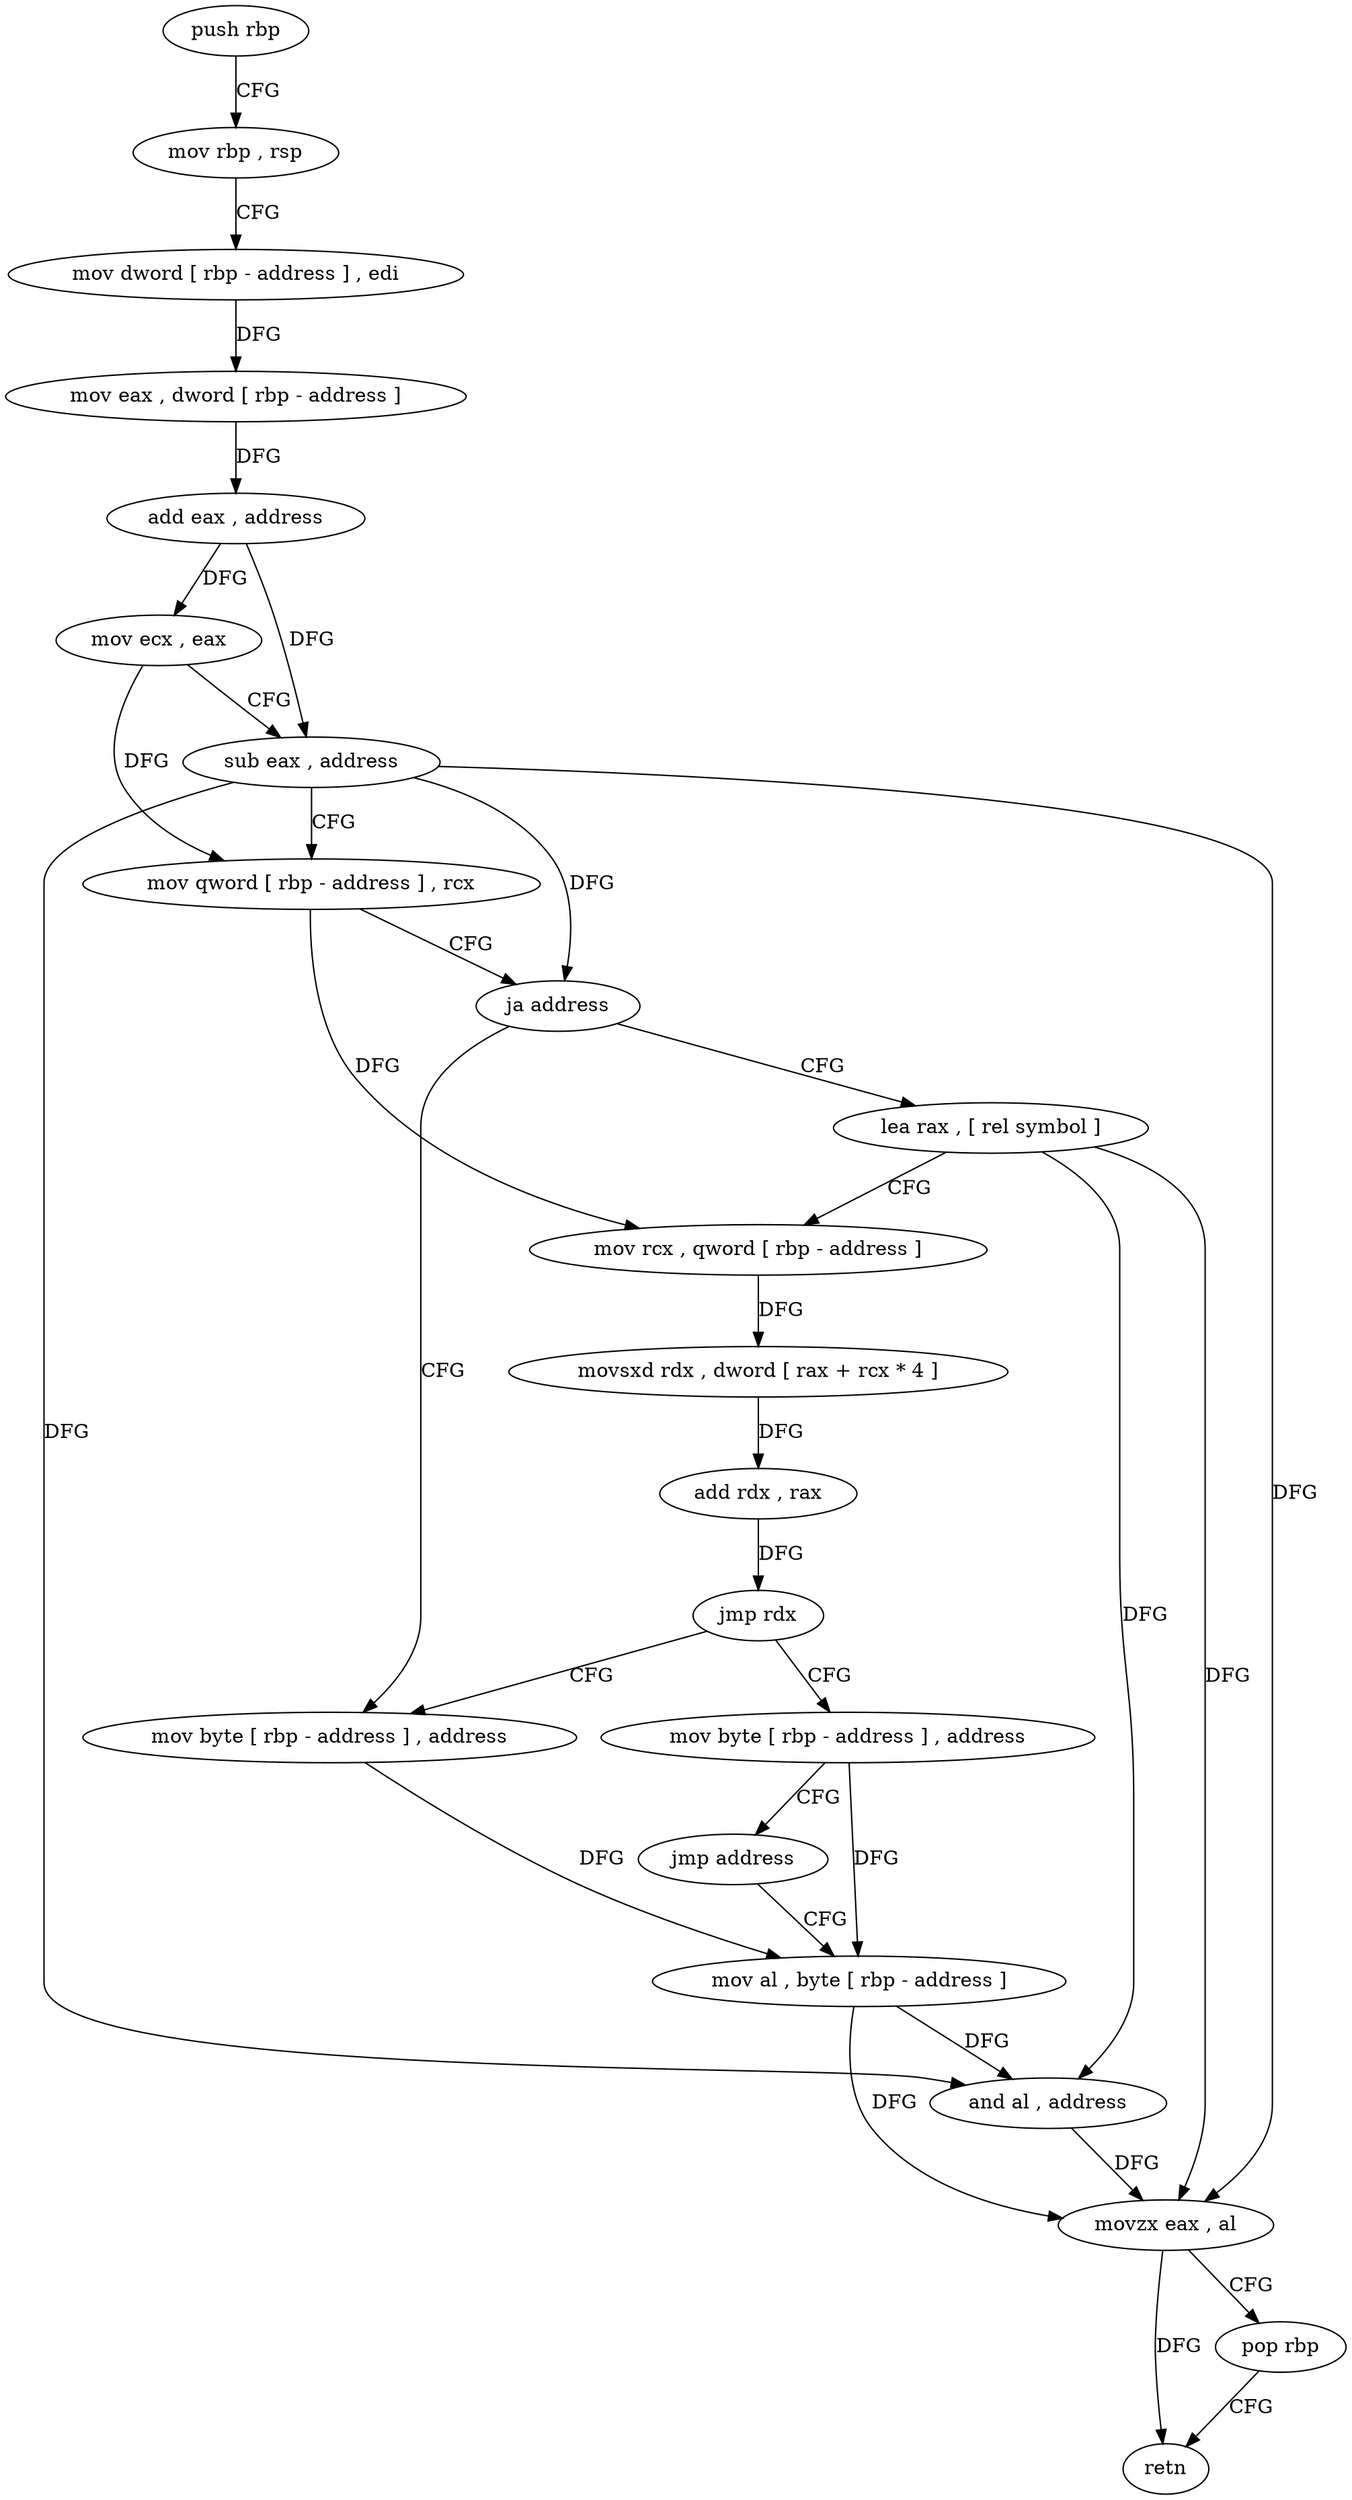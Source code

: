 digraph "func" {
"4402320" [label = "push rbp" ]
"4402321" [label = "mov rbp , rsp" ]
"4402324" [label = "mov dword [ rbp - address ] , edi" ]
"4402327" [label = "mov eax , dword [ rbp - address ]" ]
"4402330" [label = "add eax , address" ]
"4402333" [label = "mov ecx , eax" ]
"4402335" [label = "sub eax , address" ]
"4402338" [label = "mov qword [ rbp - address ] , rcx" ]
"4402342" [label = "ja address" ]
"4402377" [label = "mov byte [ rbp - address ] , address" ]
"4402348" [label = "lea rax , [ rel symbol ]" ]
"4402381" [label = "mov al , byte [ rbp - address ]" ]
"4402355" [label = "mov rcx , qword [ rbp - address ]" ]
"4402359" [label = "movsxd rdx , dword [ rax + rcx * 4 ]" ]
"4402363" [label = "add rdx , rax" ]
"4402366" [label = "jmp rdx" ]
"4402368" [label = "mov byte [ rbp - address ] , address" ]
"4402372" [label = "jmp address" ]
"4402384" [label = "and al , address" ]
"4402386" [label = "movzx eax , al" ]
"4402389" [label = "pop rbp" ]
"4402390" [label = "retn" ]
"4402320" -> "4402321" [ label = "CFG" ]
"4402321" -> "4402324" [ label = "CFG" ]
"4402324" -> "4402327" [ label = "DFG" ]
"4402327" -> "4402330" [ label = "DFG" ]
"4402330" -> "4402333" [ label = "DFG" ]
"4402330" -> "4402335" [ label = "DFG" ]
"4402333" -> "4402335" [ label = "CFG" ]
"4402333" -> "4402338" [ label = "DFG" ]
"4402335" -> "4402338" [ label = "CFG" ]
"4402335" -> "4402384" [ label = "DFG" ]
"4402335" -> "4402386" [ label = "DFG" ]
"4402335" -> "4402342" [ label = "DFG" ]
"4402338" -> "4402342" [ label = "CFG" ]
"4402338" -> "4402355" [ label = "DFG" ]
"4402342" -> "4402377" [ label = "CFG" ]
"4402342" -> "4402348" [ label = "CFG" ]
"4402377" -> "4402381" [ label = "DFG" ]
"4402348" -> "4402355" [ label = "CFG" ]
"4402348" -> "4402384" [ label = "DFG" ]
"4402348" -> "4402386" [ label = "DFG" ]
"4402381" -> "4402384" [ label = "DFG" ]
"4402381" -> "4402386" [ label = "DFG" ]
"4402355" -> "4402359" [ label = "DFG" ]
"4402359" -> "4402363" [ label = "DFG" ]
"4402363" -> "4402366" [ label = "DFG" ]
"4402366" -> "4402368" [ label = "CFG" ]
"4402366" -> "4402377" [ label = "CFG" ]
"4402368" -> "4402372" [ label = "CFG" ]
"4402368" -> "4402381" [ label = "DFG" ]
"4402372" -> "4402381" [ label = "CFG" ]
"4402384" -> "4402386" [ label = "DFG" ]
"4402386" -> "4402389" [ label = "CFG" ]
"4402386" -> "4402390" [ label = "DFG" ]
"4402389" -> "4402390" [ label = "CFG" ]
}
